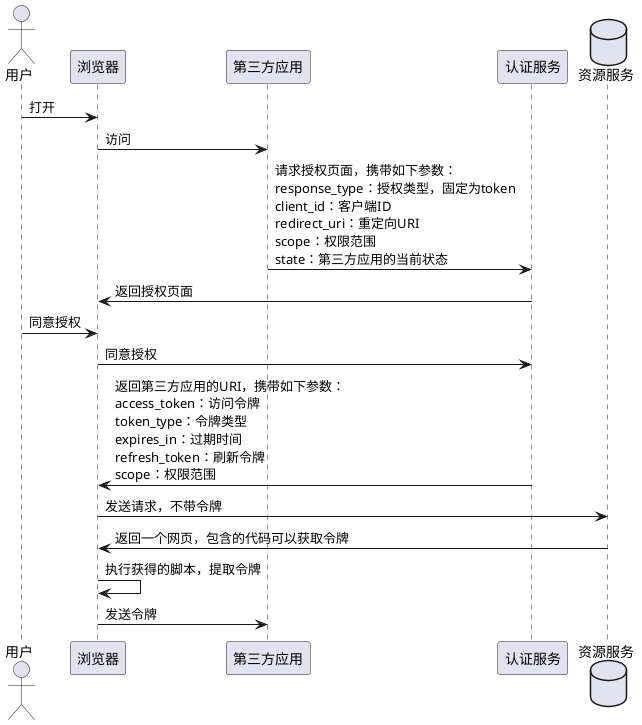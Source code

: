 @startuml

actor 用户 order 10
participant 浏览器 order 20
participant 第三方应用 order 30
participant 认证服务 order 40
database 资源服务 order 50

用户 -> 浏览器: 打开
浏览器 -> 第三方应用: 访问
第三方应用 -> 认证服务: 请求授权页面，携带如下参数：\nresponse_type：授权类型，固定为token\nclient_id：客户端ID\nredirect_uri：重定向URI\nscope：权限范围\nstate：第三方应用的当前状态
认证服务 -> 浏览器: 返回授权页面
用户 -> 浏览器: 同意授权
浏览器 -> 认证服务: 同意授权
认证服务 -> 浏览器: 返回第三方应用的URI，携带如下参数：\naccess_token：访问令牌\ntoken_type：令牌类型\nexpires_in：过期时间\nrefresh_token：刷新令牌\nscope：权限范围
浏览器 -> 资源服务: 发送请求，不带令牌
资源服务 -> 浏览器: 返回一个网页，包含的代码可以获取令牌
浏览器 -> 浏览器: 执行获得的脚本，提取令牌
浏览器 -> 第三方应用: 发送令牌

@enduml
